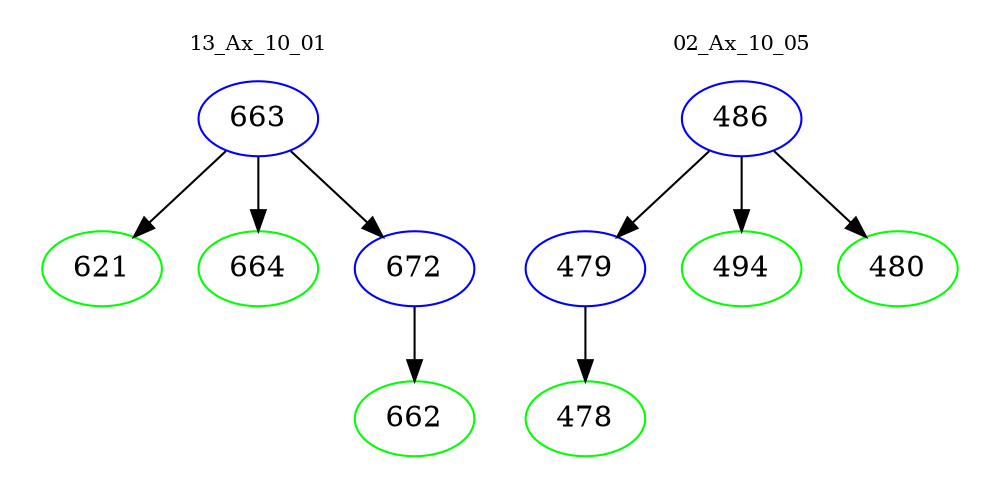 digraph{
subgraph cluster_0 {
color = white
label = "13_Ax_10_01";
fontsize=10;
T0_663 [label="663", color="blue"]
T0_663 -> T0_621 [color="black"]
T0_621 [label="621", color="green"]
T0_663 -> T0_664 [color="black"]
T0_664 [label="664", color="green"]
T0_663 -> T0_672 [color="black"]
T0_672 [label="672", color="blue"]
T0_672 -> T0_662 [color="black"]
T0_662 [label="662", color="green"]
}
subgraph cluster_1 {
color = white
label = "02_Ax_10_05";
fontsize=10;
T1_486 [label="486", color="blue"]
T1_486 -> T1_479 [color="black"]
T1_479 [label="479", color="blue"]
T1_479 -> T1_478 [color="black"]
T1_478 [label="478", color="green"]
T1_486 -> T1_494 [color="black"]
T1_494 [label="494", color="green"]
T1_486 -> T1_480 [color="black"]
T1_480 [label="480", color="green"]
}
}
